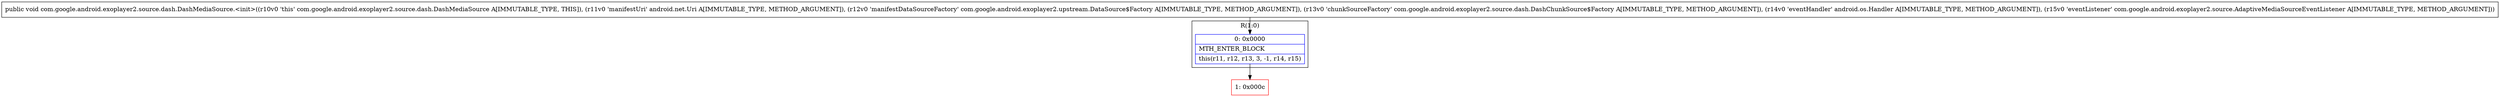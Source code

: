 digraph "CFG forcom.google.android.exoplayer2.source.dash.DashMediaSource.\<init\>(Landroid\/net\/Uri;Lcom\/google\/android\/exoplayer2\/upstream\/DataSource$Factory;Lcom\/google\/android\/exoplayer2\/source\/dash\/DashChunkSource$Factory;Landroid\/os\/Handler;Lcom\/google\/android\/exoplayer2\/source\/AdaptiveMediaSourceEventListener;)V" {
subgraph cluster_Region_468322226 {
label = "R(1:0)";
node [shape=record,color=blue];
Node_0 [shape=record,label="{0\:\ 0x0000|MTH_ENTER_BLOCK\l|this(r11, r12, r13, 3, \-1, r14, r15)\l}"];
}
Node_1 [shape=record,color=red,label="{1\:\ 0x000c}"];
MethodNode[shape=record,label="{public void com.google.android.exoplayer2.source.dash.DashMediaSource.\<init\>((r10v0 'this' com.google.android.exoplayer2.source.dash.DashMediaSource A[IMMUTABLE_TYPE, THIS]), (r11v0 'manifestUri' android.net.Uri A[IMMUTABLE_TYPE, METHOD_ARGUMENT]), (r12v0 'manifestDataSourceFactory' com.google.android.exoplayer2.upstream.DataSource$Factory A[IMMUTABLE_TYPE, METHOD_ARGUMENT]), (r13v0 'chunkSourceFactory' com.google.android.exoplayer2.source.dash.DashChunkSource$Factory A[IMMUTABLE_TYPE, METHOD_ARGUMENT]), (r14v0 'eventHandler' android.os.Handler A[IMMUTABLE_TYPE, METHOD_ARGUMENT]), (r15v0 'eventListener' com.google.android.exoplayer2.source.AdaptiveMediaSourceEventListener A[IMMUTABLE_TYPE, METHOD_ARGUMENT])) }"];
MethodNode -> Node_0;
Node_0 -> Node_1;
}

